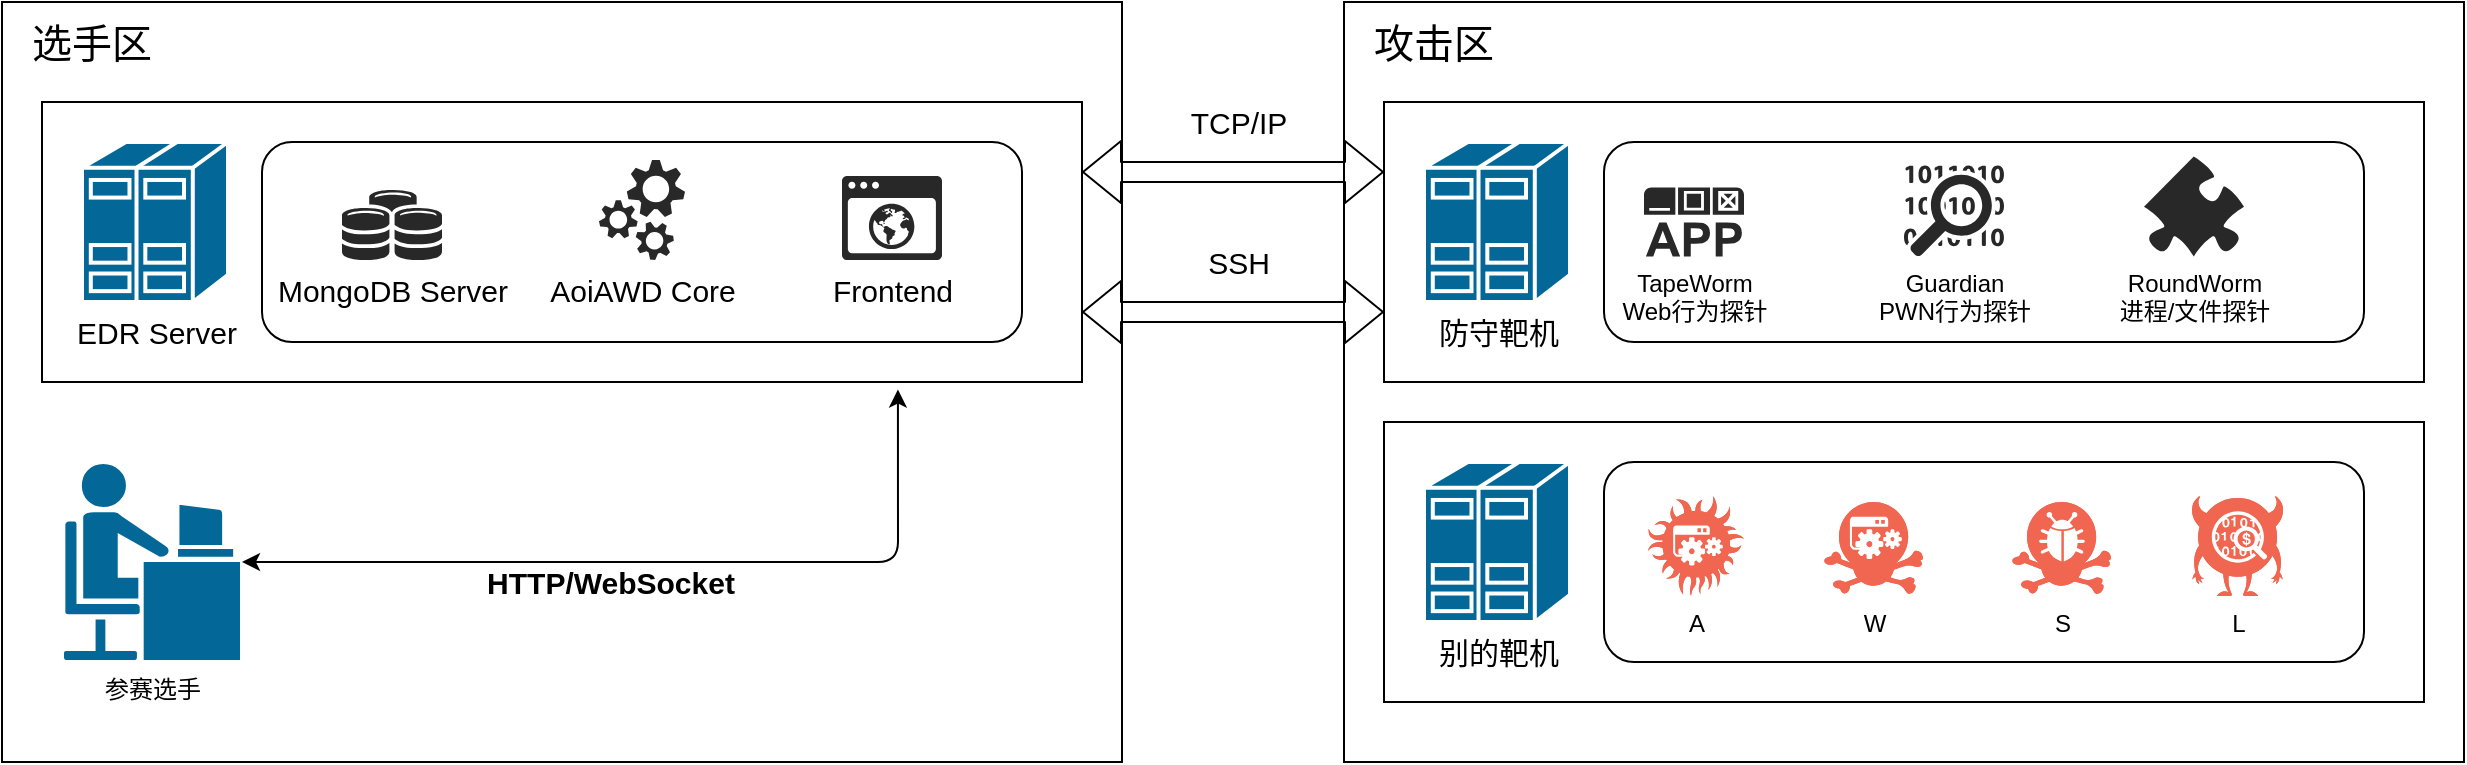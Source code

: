 <mxfile version="13.7.3" type="device"><diagram id="6a731a19-8d31-9384-78a2-239565b7b9f0" name="Page-1"><mxGraphModel dx="1467" dy="955" grid="1" gridSize="10" guides="1" tooltips="1" connect="1" arrows="1" fold="1" page="1" pageScale="1" pageWidth="827" pageHeight="1169" background="#ffffff" math="0" shadow="0"><root><mxCell id="0"/><mxCell id="1" parent="0"/><mxCell id="KgHT7syC2gRfsJtI5GEU-2273" value="" style="whiteSpace=wrap;html=1;" vertex="1" parent="1"><mxGeometry x="10" y="10" width="560" height="380" as="geometry"/></mxCell><mxCell id="KgHT7syC2gRfsJtI5GEU-2257" value="参赛选手" style="shape=mxgraph.cisco.people.androgenous_person;html=1;pointerEvents=1;dashed=0;fillColor=#036897;strokeColor=#ffffff;strokeWidth=2;verticalLabelPosition=bottom;verticalAlign=top;align=center;outlineConnect=0;" vertex="1" parent="1"><mxGeometry x="40" y="240" width="90" height="100" as="geometry"/></mxCell><mxCell id="KgHT7syC2gRfsJtI5GEU-2261" value="&lt;font style=&quot;font-size: 20px&quot;&gt;选手区&lt;/font&gt;" style="text;html=1;strokeColor=none;fillColor=none;align=center;verticalAlign=middle;whiteSpace=wrap;rounded=0;" vertex="1" parent="1"><mxGeometry x="20" y="20" width="70" height="20" as="geometry"/></mxCell><mxCell id="KgHT7syC2gRfsJtI5GEU-2272" value="" style="group" vertex="1" connectable="0" parent="1"><mxGeometry x="30" y="60" width="520" height="140" as="geometry"/></mxCell><mxCell id="KgHT7syC2gRfsJtI5GEU-2271" value="" style="rounded=0;whiteSpace=wrap;html=1;" vertex="1" parent="KgHT7syC2gRfsJtI5GEU-2272"><mxGeometry width="520" height="140" as="geometry"/></mxCell><mxCell id="KgHT7syC2gRfsJtI5GEU-2263" value="" style="rounded=1;whiteSpace=wrap;html=1;" vertex="1" parent="KgHT7syC2gRfsJtI5GEU-2272"><mxGeometry x="110" y="20" width="380" height="100" as="geometry"/></mxCell><mxCell id="KgHT7syC2gRfsJtI5GEU-2258" value="&lt;span style=&quot;font-size: 15px&quot;&gt;EDR Server&lt;br&gt;&lt;/span&gt;" style="shape=mxgraph.cisco.servers.standard_host;html=1;pointerEvents=1;dashed=0;fillColor=#036897;strokeColor=#ffffff;strokeWidth=2;verticalLabelPosition=bottom;verticalAlign=top;align=center;outlineConnect=0;" vertex="1" parent="KgHT7syC2gRfsJtI5GEU-2272"><mxGeometry x="20" y="20" width="73" height="80" as="geometry"/></mxCell><mxCell id="KgHT7syC2gRfsJtI5GEU-2266" value="&lt;font style=&quot;font-size: 15px&quot;&gt;MongoDB Server&lt;/font&gt;" style="verticalLabelPosition=bottom;html=1;fillColor=#282828;strokeColor=none;verticalAlign=top;pointerEvents=1;align=center;shape=mxgraph.cisco_safe.technology_icons.icon27;" vertex="1" parent="KgHT7syC2gRfsJtI5GEU-2272"><mxGeometry x="150" y="44" width="50" height="35" as="geometry"/></mxCell><mxCell id="KgHT7syC2gRfsJtI5GEU-2267" value="&lt;font style=&quot;font-size: 15px&quot;&gt;Frontend&lt;/font&gt;" style="verticalLabelPosition=bottom;html=1;fillColor=#282828;strokeColor=none;verticalAlign=top;pointerEvents=1;align=center;shape=mxgraph.cisco_safe.technology_icons.icon18;" vertex="1" parent="KgHT7syC2gRfsJtI5GEU-2272"><mxGeometry x="400" y="37" width="50" height="42" as="geometry"/></mxCell><mxCell id="KgHT7syC2gRfsJtI5GEU-2268" value="&lt;font style=&quot;font-size: 15px&quot;&gt;AoiAWD Core&lt;/font&gt;" style="verticalLabelPosition=bottom;html=1;fillColor=#282828;strokeColor=none;verticalAlign=top;pointerEvents=1;align=center;shape=mxgraph.cisco_safe.technology_icons.icon21;" vertex="1" parent="KgHT7syC2gRfsJtI5GEU-2272"><mxGeometry x="278.5" y="29" width="43" height="50" as="geometry"/></mxCell><mxCell id="KgHT7syC2gRfsJtI5GEU-2278" value="" style="endArrow=classic;startArrow=classic;html=1;exitX=1;exitY=0.5;exitDx=0;exitDy=0;exitPerimeter=0;entryX=0.823;entryY=1.027;entryDx=0;entryDy=0;entryPerimeter=0;" edge="1" parent="1" source="KgHT7syC2gRfsJtI5GEU-2257" target="KgHT7syC2gRfsJtI5GEU-2271"><mxGeometry width="50" height="50" relative="1" as="geometry"><mxPoint x="480" y="370" as="sourcePoint"/><mxPoint x="530" y="320" as="targetPoint"/><Array as="points"><mxPoint x="458" y="290"/></Array></mxGeometry></mxCell><mxCell id="KgHT7syC2gRfsJtI5GEU-2279" value="&lt;font style=&quot;font-size: 15px&quot;&gt;&lt;b&gt;HTTP/WebSocket&lt;/b&gt;&lt;/font&gt;" style="edgeLabel;html=1;align=center;verticalAlign=middle;resizable=0;points=[];" vertex="1" connectable="0" parent="KgHT7syC2gRfsJtI5GEU-2278"><mxGeometry x="-0.127" y="-1" relative="1" as="geometry"><mxPoint x="2.35" y="9" as="offset"/></mxGeometry></mxCell><mxCell id="KgHT7syC2gRfsJtI5GEU-2296" value="" style="whiteSpace=wrap;html=1;" vertex="1" parent="1"><mxGeometry x="681" y="10" width="560" height="380" as="geometry"/></mxCell><mxCell id="KgHT7syC2gRfsJtI5GEU-2297" value="&lt;font style=&quot;font-size: 20px&quot;&gt;攻击区&lt;/font&gt;" style="text;html=1;strokeColor=none;fillColor=none;align=center;verticalAlign=middle;whiteSpace=wrap;rounded=0;" vertex="1" parent="1"><mxGeometry x="691" y="20" width="70" height="20" as="geometry"/></mxCell><mxCell id="KgHT7syC2gRfsJtI5GEU-2312" value="" style="group" vertex="1" connectable="0" parent="1"><mxGeometry x="701" y="220" width="520" height="140" as="geometry"/></mxCell><mxCell id="KgHT7syC2gRfsJtI5GEU-2300" value="" style="rounded=0;whiteSpace=wrap;html=1;" vertex="1" parent="KgHT7syC2gRfsJtI5GEU-2312"><mxGeometry width="520" height="140" as="geometry"/></mxCell><mxCell id="KgHT7syC2gRfsJtI5GEU-2301" value="" style="rounded=1;whiteSpace=wrap;html=1;" vertex="1" parent="KgHT7syC2gRfsJtI5GEU-2312"><mxGeometry x="110" y="20" width="380" height="100" as="geometry"/></mxCell><mxCell id="KgHT7syC2gRfsJtI5GEU-2302" value="&lt;span style=&quot;font-size: 15px&quot;&gt;别的靶机&lt;br&gt;&lt;/span&gt;" style="shape=mxgraph.cisco.servers.standard_host;html=1;pointerEvents=1;dashed=0;fillColor=#036897;strokeColor=#ffffff;strokeWidth=2;verticalLabelPosition=bottom;verticalAlign=top;align=center;outlineConnect=0;" vertex="1" parent="KgHT7syC2gRfsJtI5GEU-2312"><mxGeometry x="20" y="20" width="73" height="80" as="geometry"/></mxCell><mxCell id="KgHT7syC2gRfsJtI5GEU-2308" value="A" style="verticalLabelPosition=bottom;html=1;fillColor=#F06650;strokeColor=#ffffff;verticalAlign=top;align=center;points=[];pointerEvents=1;shape=mxgraph.cisco_safe.compositeIcon;bgIcon=threat1;resIcon=mxgraph.cisco_safe.threat.threat_a1;" vertex="1" parent="KgHT7syC2gRfsJtI5GEU-2312"><mxGeometry x="131" y="37" width="49" height="50" as="geometry"/></mxCell><mxCell id="KgHT7syC2gRfsJtI5GEU-2309" value="W" style="verticalLabelPosition=bottom;html=1;fillColor=#F06650;strokeColor=#ffffff;verticalAlign=top;align=center;points=[];pointerEvents=1;shape=mxgraph.cisco_safe.compositeIcon;bgIcon=threat5;resIcon=mxgraph.cisco_safe.threat.threat_e1;" vertex="1" parent="KgHT7syC2gRfsJtI5GEU-2312"><mxGeometry x="220" y="40" width="50" height="47" as="geometry"/></mxCell><mxCell id="KgHT7syC2gRfsJtI5GEU-2310" value="S" style="verticalLabelPosition=bottom;html=1;fillColor=#F06650;strokeColor=#ffffff;verticalAlign=top;align=center;points=[];pointerEvents=1;shape=mxgraph.cisco_safe.compositeIcon;bgIcon=threat5;resIcon=mxgraph.cisco_safe.threat.threat_e7;" vertex="1" parent="KgHT7syC2gRfsJtI5GEU-2312"><mxGeometry x="314" y="40" width="50" height="47" as="geometry"/></mxCell><mxCell id="KgHT7syC2gRfsJtI5GEU-2311" value="L" style="verticalLabelPosition=bottom;html=1;fillColor=#F06650;strokeColor=#ffffff;verticalAlign=top;align=center;points=[];pointerEvents=1;shape=mxgraph.cisco_safe.compositeIcon;bgIcon=threat4;resIcon=mxgraph.cisco_safe.threat.threat_d8;" vertex="1" parent="KgHT7syC2gRfsJtI5GEU-2312"><mxGeometry x="403.5" y="37" width="46.5" height="50" as="geometry"/></mxCell><mxCell id="KgHT7syC2gRfsJtI5GEU-2313" value="" style="group" vertex="1" connectable="0" parent="1"><mxGeometry x="701" y="60" width="520" height="140" as="geometry"/></mxCell><mxCell id="KgHT7syC2gRfsJtI5GEU-2284" value="" style="rounded=0;whiteSpace=wrap;html=1;" vertex="1" parent="KgHT7syC2gRfsJtI5GEU-2313"><mxGeometry width="520" height="140" as="geometry"/></mxCell><mxCell id="KgHT7syC2gRfsJtI5GEU-2285" value="" style="rounded=1;whiteSpace=wrap;html=1;" vertex="1" parent="KgHT7syC2gRfsJtI5GEU-2313"><mxGeometry x="110" y="20" width="380" height="100" as="geometry"/></mxCell><mxCell id="KgHT7syC2gRfsJtI5GEU-2286" value="&lt;span style=&quot;font-size: 15px&quot;&gt;防守靶机&lt;br&gt;&lt;/span&gt;" style="shape=mxgraph.cisco.servers.standard_host;html=1;pointerEvents=1;dashed=0;fillColor=#036897;strokeColor=#ffffff;strokeWidth=2;verticalLabelPosition=bottom;verticalAlign=top;align=center;outlineConnect=0;" vertex="1" parent="KgHT7syC2gRfsJtI5GEU-2313"><mxGeometry x="20" y="20" width="73" height="80" as="geometry"/></mxCell><mxCell id="KgHT7syC2gRfsJtI5GEU-2290" value="TapeWorm&lt;br&gt;Web行为探针" style="verticalLabelPosition=bottom;html=1;fillColor=#282828;strokeColor=none;verticalAlign=top;pointerEvents=1;align=center;shape=mxgraph.cisco_safe.security_icons.icon28;" vertex="1" parent="KgHT7syC2gRfsJtI5GEU-2313"><mxGeometry x="130" y="42.75" width="50" height="34.5" as="geometry"/></mxCell><mxCell id="KgHT7syC2gRfsJtI5GEU-2291" value="Guardian&lt;br&gt;PWN行为探针" style="verticalLabelPosition=bottom;html=1;fillColor=#282828;strokeColor=none;verticalAlign=top;pointerEvents=1;align=center;shape=mxgraph.cisco_safe.security_icons.icon13;" vertex="1" parent="KgHT7syC2gRfsJtI5GEU-2313"><mxGeometry x="260" y="31.75" width="50" height="45.5" as="geometry"/></mxCell><mxCell id="KgHT7syC2gRfsJtI5GEU-2294" value="RoundWorm&lt;br&gt;进程/文件探针" style="verticalLabelPosition=bottom;html=1;fillColor=#282828;strokeColor=none;verticalAlign=top;pointerEvents=1;align=center;shape=mxgraph.cisco_safe.security_icons.icon20;" vertex="1" parent="KgHT7syC2gRfsJtI5GEU-2313"><mxGeometry x="380" y="27.25" width="50" height="50" as="geometry"/></mxCell><mxCell id="KgHT7syC2gRfsJtI5GEU-2314" value="" style="shape=flexArrow;endArrow=classic;startArrow=classic;html=1;exitX=1;exitY=0.25;exitDx=0;exitDy=0;entryX=0;entryY=0.25;entryDx=0;entryDy=0;" edge="1" parent="1" source="KgHT7syC2gRfsJtI5GEU-2271" target="KgHT7syC2gRfsJtI5GEU-2284"><mxGeometry width="50" height="50" relative="1" as="geometry"><mxPoint x="650" y="400" as="sourcePoint"/><mxPoint x="700" y="350" as="targetPoint"/></mxGeometry></mxCell><mxCell id="KgHT7syC2gRfsJtI5GEU-2316" value="&lt;font style=&quot;font-size: 15px&quot;&gt;TCP/IP&lt;/font&gt;" style="edgeLabel;html=1;align=center;verticalAlign=middle;resizable=0;points=[];" vertex="1" connectable="0" parent="KgHT7syC2gRfsJtI5GEU-2314"><mxGeometry x="0.226" y="-2" relative="1" as="geometry"><mxPoint x="-14.71" y="-27" as="offset"/></mxGeometry></mxCell><mxCell id="KgHT7syC2gRfsJtI5GEU-2317" value="" style="shape=flexArrow;endArrow=classic;startArrow=classic;html=1;exitX=1;exitY=0.75;exitDx=0;exitDy=0;entryX=0;entryY=0.75;entryDx=0;entryDy=0;" edge="1" parent="1" source="KgHT7syC2gRfsJtI5GEU-2271" target="KgHT7syC2gRfsJtI5GEU-2284"><mxGeometry width="50" height="50" relative="1" as="geometry"><mxPoint x="580" y="150" as="sourcePoint"/><mxPoint x="731" y="150" as="targetPoint"/></mxGeometry></mxCell><mxCell id="KgHT7syC2gRfsJtI5GEU-2318" value="&lt;font style=&quot;font-size: 15px&quot;&gt;SSH&lt;br&gt;&lt;/font&gt;" style="edgeLabel;html=1;align=center;verticalAlign=middle;resizable=0;points=[];" vertex="1" connectable="0" parent="KgHT7syC2gRfsJtI5GEU-2317"><mxGeometry x="0.226" y="-2" relative="1" as="geometry"><mxPoint x="-14.71" y="-27" as="offset"/></mxGeometry></mxCell></root></mxGraphModel></diagram></mxfile>